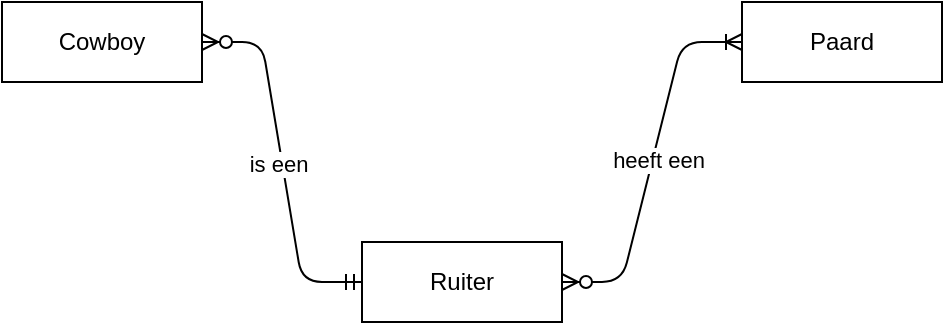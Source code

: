 <mxfile version="13.9.9" type="device"><diagram id="R2lEEEUBdFMjLlhIrx00" name="Page-1"><mxGraphModel dx="1422" dy="832" grid="1" gridSize="10" guides="1" tooltips="1" connect="1" arrows="1" fold="1" page="1" pageScale="1" pageWidth="850" pageHeight="1100" math="0" shadow="0" extFonts="Permanent Marker^https://fonts.googleapis.com/css?family=Permanent+Marker"><root><mxCell id="0"/><mxCell id="1" parent="0"/><mxCell id="2IAqhnSOrdxD7WMGsizw-60" value="Cowboy" style="whiteSpace=wrap;html=1;align=center;" vertex="1" parent="1"><mxGeometry x="180" y="160" width="100" height="40" as="geometry"/></mxCell><mxCell id="2IAqhnSOrdxD7WMGsizw-61" value="Paard" style="whiteSpace=wrap;html=1;align=center;" vertex="1" parent="1"><mxGeometry x="550" y="160" width="100" height="40" as="geometry"/></mxCell><mxCell id="2IAqhnSOrdxD7WMGsizw-62" value="Ruiter" style="whiteSpace=wrap;html=1;align=center;" vertex="1" parent="1"><mxGeometry x="360" y="280" width="100" height="40" as="geometry"/></mxCell><mxCell id="2IAqhnSOrdxD7WMGsizw-63" value="" style="edgeStyle=entityRelationEdgeStyle;fontSize=12;html=1;endArrow=ERzeroToMany;startArrow=ERmandOne;exitX=0;exitY=0.5;exitDx=0;exitDy=0;entryX=1;entryY=0.5;entryDx=0;entryDy=0;" edge="1" parent="1" source="2IAqhnSOrdxD7WMGsizw-62" target="2IAqhnSOrdxD7WMGsizw-60"><mxGeometry width="100" height="100" relative="1" as="geometry"><mxPoint x="530" y="380" as="sourcePoint"/><mxPoint x="220" y="270" as="targetPoint"/></mxGeometry></mxCell><mxCell id="2IAqhnSOrdxD7WMGsizw-64" value="is een" style="edgeLabel;html=1;align=center;verticalAlign=middle;resizable=0;points=[];" vertex="1" connectable="0" parent="2IAqhnSOrdxD7WMGsizw-63"><mxGeometry x="-0.007" y="2" relative="1" as="geometry"><mxPoint as="offset"/></mxGeometry></mxCell><mxCell id="2IAqhnSOrdxD7WMGsizw-65" value="" style="edgeStyle=entityRelationEdgeStyle;fontSize=12;html=1;endArrow=ERoneToMany;startArrow=ERzeroToMany;entryX=0;entryY=0.5;entryDx=0;entryDy=0;exitX=1;exitY=0.5;exitDx=0;exitDy=0;" edge="1" parent="1" source="2IAqhnSOrdxD7WMGsizw-62" target="2IAqhnSOrdxD7WMGsizw-61"><mxGeometry width="100" height="100" relative="1" as="geometry"><mxPoint x="540" y="380" as="sourcePoint"/><mxPoint x="610" y="260" as="targetPoint"/></mxGeometry></mxCell><mxCell id="2IAqhnSOrdxD7WMGsizw-66" value="heeft een" style="edgeLabel;html=1;align=center;verticalAlign=middle;resizable=0;points=[];" vertex="1" connectable="0" parent="2IAqhnSOrdxD7WMGsizw-65"><mxGeometry x="0.029" y="-2" relative="1" as="geometry"><mxPoint y="1" as="offset"/></mxGeometry></mxCell></root></mxGraphModel></diagram></mxfile>